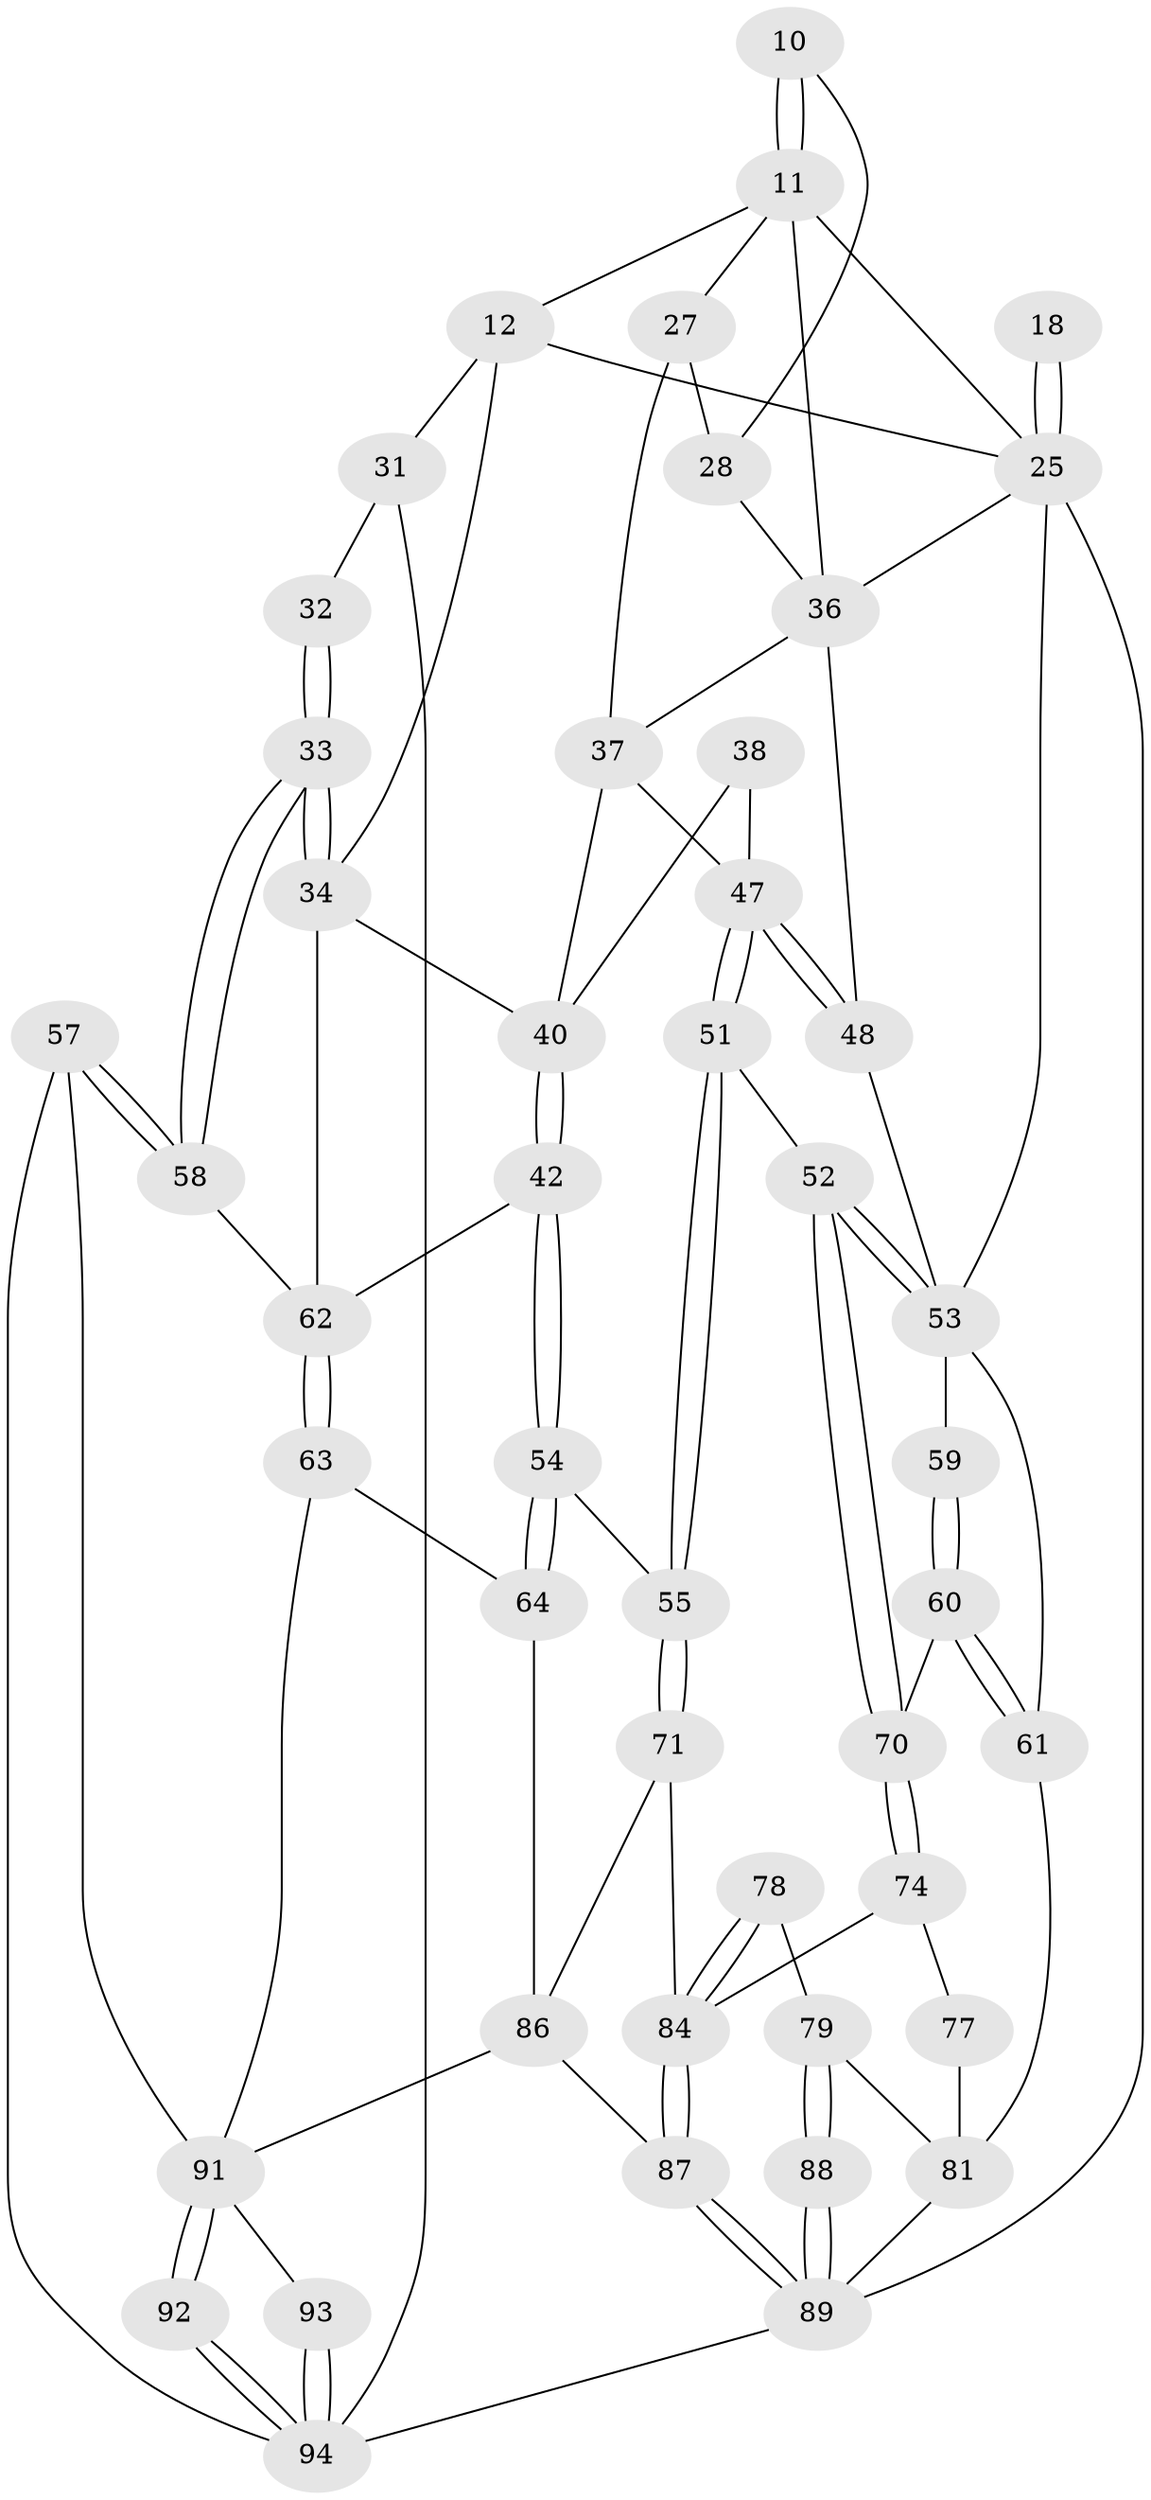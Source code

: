 // original degree distribution, {3: 0.02127659574468085, 4: 0.26595744680851063, 5: 0.48936170212765956, 6: 0.22340425531914893}
// Generated by graph-tools (version 1.1) at 2025/01/03/09/25 05:01:44]
// undirected, 47 vertices, 104 edges
graph export_dot {
graph [start="1"]
  node [color=gray90,style=filled];
  10 [pos="+0.23790867145756078+0.07899303400287729"];
  11 [pos="+0.11136150798645776+0.1437410756796047",super="+6+2+9"];
  12 [pos="+0.6335719576344978+0",super="+3"];
  18 [pos="+0+0"];
  25 [pos="+0+0.3165056418983181",super="+24+7+8"];
  27 [pos="+0.35689050208326+0.23039701350454275",super="+19"];
  28 [pos="+0.31852131658728516+0.23333030742834912",super="+21"];
  31 [pos="+1+0.018444777922952748",super="+30"];
  32 [pos="+1+0.09890111634529349"];
  33 [pos="+1+0.29165344578045127"];
  34 [pos="+0.7638893835144578+0.16531115275163244",super="+13"];
  36 [pos="+0.21935495372389158+0.3068587655333346",super="+22+35+26"];
  37 [pos="+0.4060134763309266+0.34162068284441965",super="+29+16"];
  38 [pos="+0.5139103470962095+0.2957840804897729"];
  40 [pos="+0.6096574354340432+0.37495753488118927",super="+14+15"];
  42 [pos="+0.6347259918195325+0.4318060890112353"];
  47 [pos="+0.4070087479892237+0.41365783322110455",super="+39"];
  48 [pos="+0.20943129664304733+0.33273640756237144",super="+44"];
  51 [pos="+0.4288971966934706+0.5434675522919947"];
  52 [pos="+0.2738406134277108+0.5690175130650186"];
  53 [pos="+0.24180500481307865+0.5312729314493121",super="+50"];
  54 [pos="+0.4685830817158864+0.5550043787558231"];
  55 [pos="+0.44668181372159615+0.5527959256402107"];
  57 [pos="+1+0.7266134587544544"];
  58 [pos="+1+0.36086797110953656"];
  59 [pos="+0.11002011818812331+0.46241810151038293"];
  60 [pos="+0+0.5268398776465273"];
  61 [pos="+0+0.5399395831601616"];
  62 [pos="+0.8114243483481733+0.48300953634581706",super="+41"];
  63 [pos="+0.7611808234839257+0.7014213648211167"];
  64 [pos="+0.5407618456797648+0.6218402578054555"];
  70 [pos="+0.21857476768701983+0.6330411254903865"];
  71 [pos="+0.3978281895727815+0.7973499917747018"];
  74 [pos="+0.21780179014800738+0.6348892419429693"];
  77 [pos="+0.19136840602706062+0.6547811307759313"];
  78 [pos="+0.2201440847521207+0.8435516004887234"];
  79 [pos="+0.2140854731989383+0.8453074201830156"];
  81 [pos="+0.14314650063014864+0.7174326000871915",super="+66+65+80"];
  84 [pos="+0.29679602603285066+0.9304341857302253",super="+72+73"];
  86 [pos="+0.41097066731287213+1",super="+76+75"];
  87 [pos="+0.3923460486808994+1"];
  88 [pos="+0.15739479871513312+0.9443666209791121"];
  89 [pos="+0.2883855996788714+1",super="+68+67+85"];
  91 [pos="+0.7940029334959919+0.8560931437600392",super="+82+69+90"];
  92 [pos="+0.6997947733030729+1"];
  93 [pos="+0.8162359598948697+0.8807654046414078"];
  94 [pos="+1+1",super="+56"];
  10 -- 11 [weight=2];
  10 -- 11;
  10 -- 28;
  11 -- 12;
  11 -- 25;
  11 -- 27;
  11 -- 36;
  12 -- 31 [weight=2];
  12 -- 25;
  12 -- 34;
  18 -- 25 [weight=3];
  18 -- 25;
  25 -- 89;
  25 -- 53;
  25 -- 36;
  27 -- 28 [weight=2];
  27 -- 37 [weight=2];
  28 -- 36 [weight=2];
  31 -- 32 [weight=2];
  31 -- 94;
  32 -- 33;
  32 -- 33;
  33 -- 34;
  33 -- 34;
  33 -- 58;
  33 -- 58;
  34 -- 40;
  34 -- 62;
  36 -- 37;
  36 -- 48 [weight=2];
  37 -- 40;
  37 -- 47;
  38 -- 40 [weight=2];
  38 -- 47;
  40 -- 42;
  40 -- 42;
  42 -- 54;
  42 -- 54;
  42 -- 62;
  47 -- 48;
  47 -- 48;
  47 -- 51;
  47 -- 51;
  48 -- 53 [weight=2];
  51 -- 52;
  51 -- 55;
  51 -- 55;
  52 -- 53;
  52 -- 53;
  52 -- 70;
  52 -- 70;
  53 -- 59 [weight=2];
  53 -- 61;
  54 -- 55;
  54 -- 64;
  54 -- 64;
  55 -- 71;
  55 -- 71;
  57 -- 58;
  57 -- 58;
  57 -- 94;
  57 -- 91;
  58 -- 62;
  59 -- 60;
  59 -- 60;
  60 -- 61;
  60 -- 61;
  60 -- 70;
  61 -- 81;
  62 -- 63;
  62 -- 63;
  63 -- 64;
  63 -- 91;
  64 -- 86;
  70 -- 74;
  70 -- 74;
  71 -- 84;
  71 -- 86;
  74 -- 77;
  74 -- 84;
  77 -- 81 [weight=2];
  78 -- 79;
  78 -- 84 [weight=2];
  78 -- 84;
  79 -- 88;
  79 -- 88;
  79 -- 81;
  81 -- 89 [weight=2];
  84 -- 87;
  84 -- 87;
  86 -- 87;
  86 -- 91 [weight=2];
  87 -- 89;
  87 -- 89;
  88 -- 89 [weight=2];
  88 -- 89;
  89 -- 94;
  91 -- 92 [weight=2];
  91 -- 92;
  91 -- 93;
  92 -- 94;
  92 -- 94;
  93 -- 94 [weight=2];
  93 -- 94;
}
